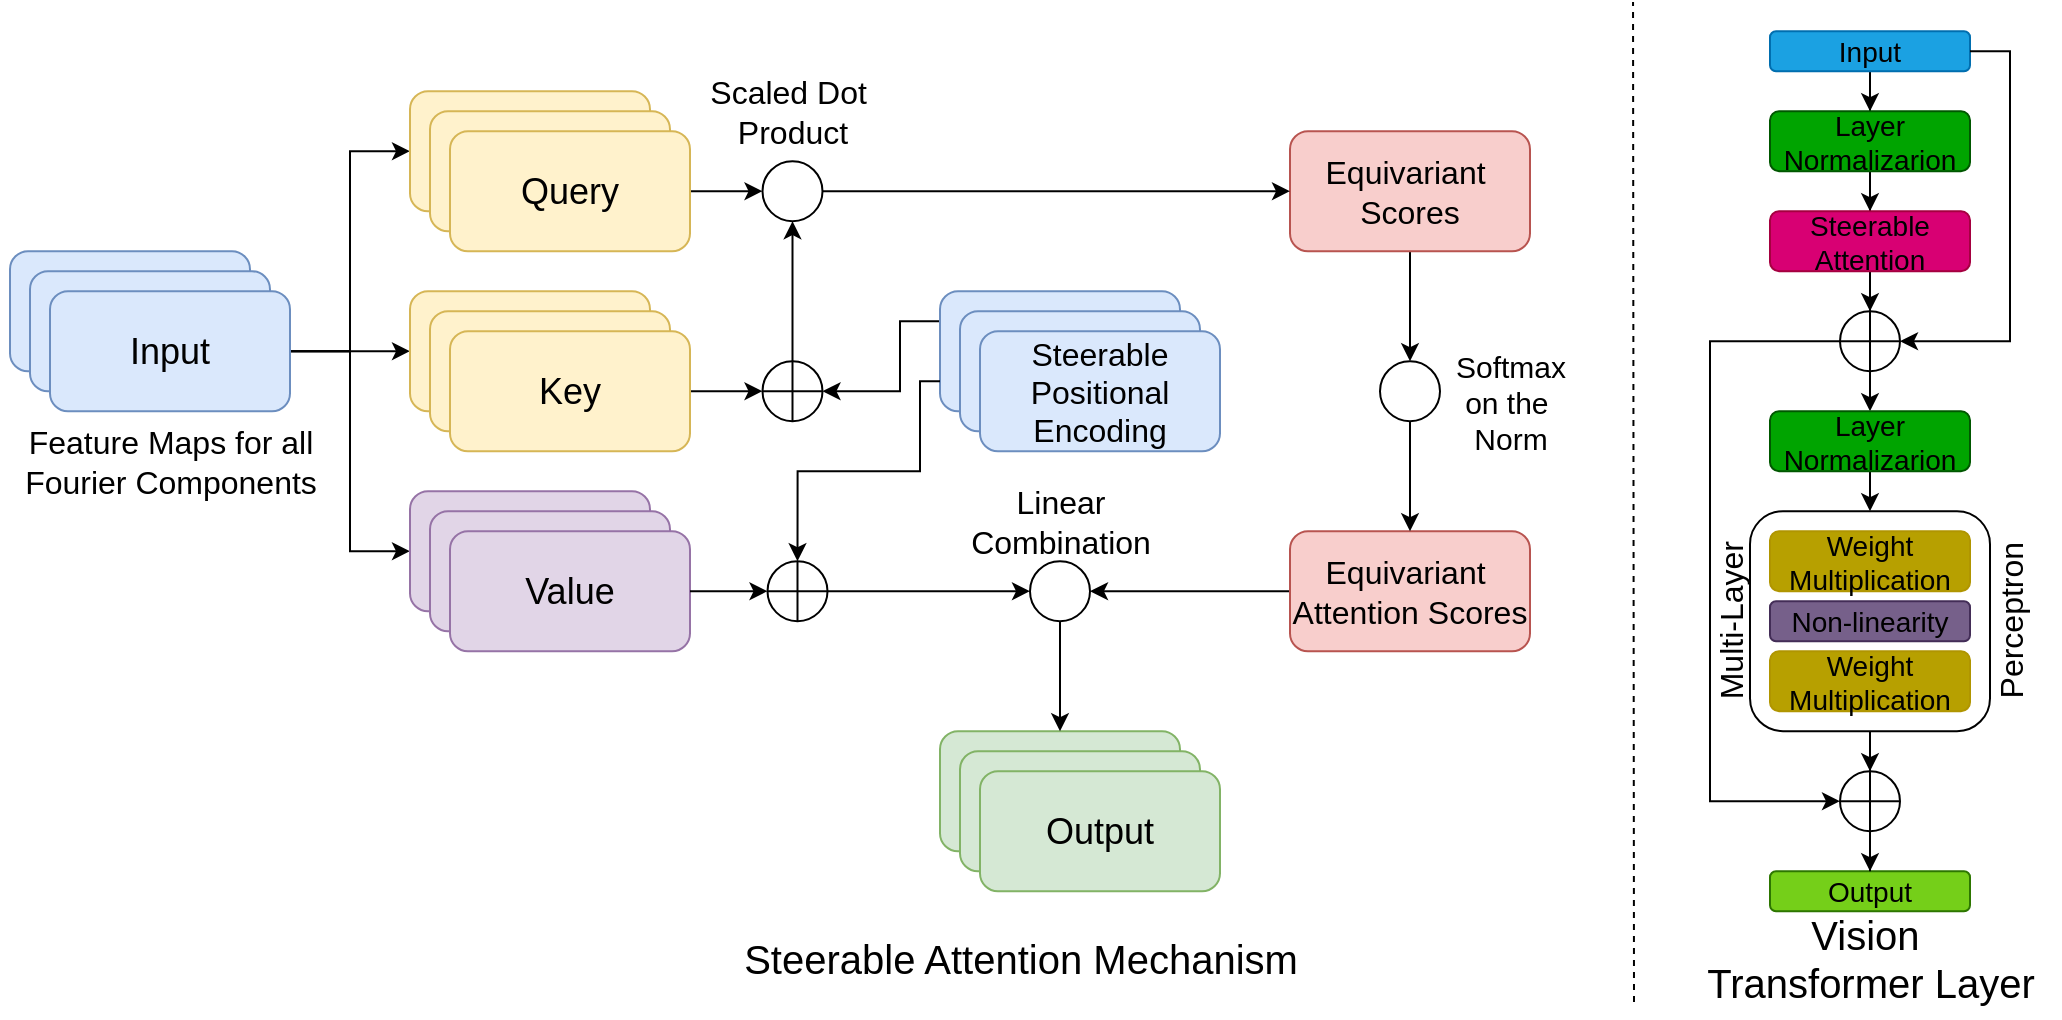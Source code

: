 <mxfile version="28.0.0">
  <diagram name="Page-1" id="BIzrvyEq5QXD6dAisHGM">
    <mxGraphModel dx="1042" dy="534" grid="1" gridSize="10" guides="1" tooltips="1" connect="1" arrows="1" fold="1" page="1" pageScale="1" pageWidth="850" pageHeight="1100" background="#FFFFFF" math="0" shadow="0">
      <root>
        <mxCell id="0" />
        <mxCell id="1" parent="0" />
        <mxCell id="TfKNB9sca7olysMiV7RA-158" value="" style="edgeStyle=orthogonalEdgeStyle;rounded=0;orthogonalLoop=1;jettySize=auto;html=1;" parent="1" source="TfKNB9sca7olysMiV7RA-112" target="TfKNB9sca7olysMiV7RA-155" edge="1">
          <mxGeometry relative="1" as="geometry" />
        </mxCell>
        <mxCell id="TfKNB9sca7olysMiV7RA-112" value="" style="rounded=1;whiteSpace=wrap;html=1;fillColor=none;" parent="1" vertex="1">
          <mxGeometry x="935" y="264.6" width="120" height="110" as="geometry" />
        </mxCell>
        <mxCell id="TfKNB9sca7olysMiV7RA-1" value="" style="rounded=1;whiteSpace=wrap;html=1;fillColor=#dae8fc;strokeColor=#6c8ebf;" parent="1" vertex="1">
          <mxGeometry x="65" y="134.6" width="120" height="60" as="geometry" />
        </mxCell>
        <mxCell id="TfKNB9sca7olysMiV7RA-2" value="" style="rounded=1;whiteSpace=wrap;html=1;fillColor=#dae8fc;strokeColor=#6c8ebf;" parent="1" vertex="1">
          <mxGeometry x="75" y="144.6" width="120" height="60" as="geometry" />
        </mxCell>
        <mxCell id="TfKNB9sca7olysMiV7RA-15" style="edgeStyle=orthogonalEdgeStyle;rounded=0;orthogonalLoop=1;jettySize=auto;html=1;entryX=0;entryY=0.5;entryDx=0;entryDy=0;" parent="1" source="TfKNB9sca7olysMiV7RA-3" target="TfKNB9sca7olysMiV7RA-7" edge="1">
          <mxGeometry relative="1" as="geometry" />
        </mxCell>
        <mxCell id="TfKNB9sca7olysMiV7RA-16" style="edgeStyle=orthogonalEdgeStyle;rounded=0;orthogonalLoop=1;jettySize=auto;html=1;entryX=0;entryY=0.5;entryDx=0;entryDy=0;" parent="1" source="TfKNB9sca7olysMiV7RA-3" target="TfKNB9sca7olysMiV7RA-4" edge="1">
          <mxGeometry relative="1" as="geometry" />
        </mxCell>
        <mxCell id="TfKNB9sca7olysMiV7RA-17" style="edgeStyle=orthogonalEdgeStyle;rounded=0;orthogonalLoop=1;jettySize=auto;html=1;entryX=0;entryY=0.5;entryDx=0;entryDy=0;" parent="1" source="TfKNB9sca7olysMiV7RA-3" target="TfKNB9sca7olysMiV7RA-10" edge="1">
          <mxGeometry relative="1" as="geometry" />
        </mxCell>
        <mxCell id="TfKNB9sca7olysMiV7RA-3" value="&lt;font style=&quot;font-size: 18px;&quot;&gt;Input&lt;/font&gt;" style="rounded=1;whiteSpace=wrap;html=1;fillColor=#dae8fc;strokeColor=#6c8ebf;" parent="1" vertex="1">
          <mxGeometry x="85" y="154.6" width="120" height="60" as="geometry" />
        </mxCell>
        <mxCell id="TfKNB9sca7olysMiV7RA-4" value="" style="rounded=1;whiteSpace=wrap;html=1;fillColor=#fff2cc;strokeColor=#d6b656;" parent="1" vertex="1">
          <mxGeometry x="265" y="54.6" width="120" height="60" as="geometry" />
        </mxCell>
        <mxCell id="TfKNB9sca7olysMiV7RA-5" value="" style="rounded=1;whiteSpace=wrap;html=1;fillColor=#fff2cc;strokeColor=#d6b656;" parent="1" vertex="1">
          <mxGeometry x="275" y="64.6" width="120" height="60" as="geometry" />
        </mxCell>
        <mxCell id="TfKNB9sca7olysMiV7RA-181" value="" style="edgeStyle=orthogonalEdgeStyle;rounded=0;orthogonalLoop=1;jettySize=auto;html=1;" parent="1" source="TfKNB9sca7olysMiV7RA-6" target="TfKNB9sca7olysMiV7RA-180" edge="1">
          <mxGeometry relative="1" as="geometry" />
        </mxCell>
        <mxCell id="TfKNB9sca7olysMiV7RA-6" value="&lt;font style=&quot;font-size: 18px;&quot;&gt;Query&lt;/font&gt;" style="rounded=1;whiteSpace=wrap;html=1;fillColor=#fff2cc;strokeColor=#d6b656;" parent="1" vertex="1">
          <mxGeometry x="285" y="74.6" width="120" height="60" as="geometry" />
        </mxCell>
        <mxCell id="TfKNB9sca7olysMiV7RA-7" value="" style="rounded=1;whiteSpace=wrap;html=1;fillColor=#fff2cc;strokeColor=#d6b656;" parent="1" vertex="1">
          <mxGeometry x="265" y="154.6" width="120" height="60" as="geometry" />
        </mxCell>
        <mxCell id="TfKNB9sca7olysMiV7RA-8" value="" style="rounded=1;whiteSpace=wrap;html=1;fillColor=#fff2cc;strokeColor=#d6b656;" parent="1" vertex="1">
          <mxGeometry x="275" y="164.6" width="120" height="60" as="geometry" />
        </mxCell>
        <mxCell id="TfKNB9sca7olysMiV7RA-175" value="" style="edgeStyle=orthogonalEdgeStyle;rounded=0;orthogonalLoop=1;jettySize=auto;html=1;" parent="1" source="TfKNB9sca7olysMiV7RA-9" target="TfKNB9sca7olysMiV7RA-174" edge="1">
          <mxGeometry relative="1" as="geometry" />
        </mxCell>
        <mxCell id="TfKNB9sca7olysMiV7RA-9" value="&lt;font style=&quot;font-size: 18px;&quot;&gt;Key&lt;/font&gt;" style="rounded=1;whiteSpace=wrap;html=1;fillColor=#fff2cc;strokeColor=#d6b656;" parent="1" vertex="1">
          <mxGeometry x="285" y="174.6" width="120" height="60" as="geometry" />
        </mxCell>
        <mxCell id="TfKNB9sca7olysMiV7RA-10" value="" style="rounded=1;whiteSpace=wrap;html=1;fillColor=#e1d5e7;strokeColor=#9673a6;" parent="1" vertex="1">
          <mxGeometry x="265" y="254.6" width="120" height="60" as="geometry" />
        </mxCell>
        <mxCell id="TfKNB9sca7olysMiV7RA-11" value="" style="rounded=1;whiteSpace=wrap;html=1;fillColor=#e1d5e7;strokeColor=#9673a6;" parent="1" vertex="1">
          <mxGeometry x="275" y="264.6" width="120" height="60" as="geometry" />
        </mxCell>
        <mxCell id="TfKNB9sca7olysMiV7RA-12" value="&lt;font style=&quot;font-size: 18px;&quot;&gt;Value&lt;/font&gt;" style="rounded=1;whiteSpace=wrap;html=1;fillColor=#e1d5e7;strokeColor=#9673a6;" parent="1" vertex="1">
          <mxGeometry x="285" y="274.6" width="120" height="60" as="geometry" />
        </mxCell>
        <mxCell id="TfKNB9sca7olysMiV7RA-176" style="edgeStyle=orthogonalEdgeStyle;rounded=0;orthogonalLoop=1;jettySize=auto;html=1;exitX=0;exitY=0.25;exitDx=0;exitDy=0;exitPerimeter=0;" parent="1" source="TfKNB9sca7olysMiV7RA-18" target="TfKNB9sca7olysMiV7RA-174" edge="1">
          <mxGeometry relative="1" as="geometry">
            <Array as="points">
              <mxPoint x="510" y="169.6" />
              <mxPoint x="510" y="204.6" />
            </Array>
          </mxGeometry>
        </mxCell>
        <mxCell id="TfKNB9sca7olysMiV7RA-18" value="" style="rounded=1;whiteSpace=wrap;html=1;fillColor=#dae8fc;strokeColor=#6c8ebf;points=[[0,0,0,0,0],[0,0.25,0,0,0],[0,0.5,0,0,0],[0,0.75,0,0,0],[0,1,0,0,0],[0.25,0,0,0,0],[0.25,1,0,0,0],[0.5,0,0,0,0],[0.5,1,0,0,0],[0.75,0,0,0,0],[0.75,1,0,0,0],[1,0,0,0,0],[1,0.35,0,0,0],[1,0.5,0,0,0],[1,0.65,0,0,0],[1,1,0,0,0]];" parent="1" vertex="1">
          <mxGeometry x="530" y="154.6" width="120" height="60" as="geometry" />
        </mxCell>
        <mxCell id="TfKNB9sca7olysMiV7RA-19" value="" style="rounded=1;whiteSpace=wrap;html=1;fillColor=#dae8fc;strokeColor=#6c8ebf;" parent="1" vertex="1">
          <mxGeometry x="540" y="164.6" width="120" height="60" as="geometry" />
        </mxCell>
        <mxCell id="TfKNB9sca7olysMiV7RA-20" value="&lt;font style=&quot;font-size: 16px;&quot;&gt;Steerable&lt;/font&gt;&lt;div&gt;&lt;div&gt;&lt;font style=&quot;font-size: 16px;&quot;&gt;Positional&lt;/font&gt;&lt;/div&gt;&lt;div&gt;&lt;font style=&quot;font-size: 16px;&quot;&gt;Encoding&lt;/font&gt;&lt;/div&gt;&lt;/div&gt;" style="rounded=1;whiteSpace=wrap;html=1;fillColor=#dae8fc;strokeColor=#6c8ebf;" parent="1" vertex="1">
          <mxGeometry x="550" y="174.6" width="120" height="60" as="geometry" />
        </mxCell>
        <mxCell id="TfKNB9sca7olysMiV7RA-194" style="edgeStyle=orthogonalEdgeStyle;rounded=0;orthogonalLoop=1;jettySize=auto;html=1;entryX=0.5;entryY=0;entryDx=0;entryDy=0;" parent="1" source="TfKNB9sca7olysMiV7RA-28" target="TfKNB9sca7olysMiV7RA-193" edge="1">
          <mxGeometry relative="1" as="geometry" />
        </mxCell>
        <mxCell id="TfKNB9sca7olysMiV7RA-28" value="&lt;font style=&quot;font-size: 16px;&quot;&gt;Equivariant&amp;nbsp;&lt;/font&gt;&lt;div&gt;&lt;font style=&quot;font-size: 16px;&quot;&gt;Scores&lt;/font&gt;&lt;/div&gt;" style="rounded=1;whiteSpace=wrap;html=1;fillColor=#f8cecc;strokeColor=#b85450;" parent="1" vertex="1">
          <mxGeometry x="705" y="74.6" width="120" height="60" as="geometry" />
        </mxCell>
        <mxCell id="TfKNB9sca7olysMiV7RA-224" style="edgeStyle=orthogonalEdgeStyle;rounded=0;orthogonalLoop=1;jettySize=auto;html=1;entryX=1;entryY=0.5;entryDx=0;entryDy=0;" parent="1" source="TfKNB9sca7olysMiV7RA-34" target="TfKNB9sca7olysMiV7RA-179" edge="1">
          <mxGeometry relative="1" as="geometry" />
        </mxCell>
        <mxCell id="TfKNB9sca7olysMiV7RA-34" value="&lt;font style=&quot;font-size: 16px;&quot;&gt;Equivariant&amp;nbsp;&lt;/font&gt;&lt;div&gt;&lt;font style=&quot;font-size: 16px;&quot;&gt;Attention Scores&lt;/font&gt;&lt;/div&gt;" style="rounded=1;whiteSpace=wrap;html=1;fillColor=#f8cecc;strokeColor=#b85450;" parent="1" vertex="1">
          <mxGeometry x="705" y="274.6" width="120" height="60" as="geometry" />
        </mxCell>
        <mxCell id="TfKNB9sca7olysMiV7RA-63" value="" style="rounded=1;whiteSpace=wrap;html=1;fillColor=#d5e8d4;strokeColor=#82b366;" parent="1" vertex="1">
          <mxGeometry x="530" y="374.6" width="120" height="60" as="geometry" />
        </mxCell>
        <mxCell id="TfKNB9sca7olysMiV7RA-64" value="" style="rounded=1;whiteSpace=wrap;html=1;fillColor=#d5e8d4;strokeColor=#82b366;" parent="1" vertex="1">
          <mxGeometry x="540" y="384.6" width="120" height="60" as="geometry" />
        </mxCell>
        <mxCell id="TfKNB9sca7olysMiV7RA-65" value="&lt;font style=&quot;font-size: 18px;&quot;&gt;Output&lt;/font&gt;" style="rounded=1;whiteSpace=wrap;html=1;fillColor=#d5e8d4;strokeColor=#82b366;" parent="1" vertex="1">
          <mxGeometry x="550" y="394.6" width="120" height="60" as="geometry" />
        </mxCell>
        <mxCell id="TfKNB9sca7olysMiV7RA-88" style="edgeStyle=orthogonalEdgeStyle;rounded=0;orthogonalLoop=1;jettySize=auto;html=1;entryX=0.5;entryY=0;entryDx=0;entryDy=0;" parent="1" source="TfKNB9sca7olysMiV7RA-73" target="TfKNB9sca7olysMiV7RA-74" edge="1">
          <mxGeometry relative="1" as="geometry" />
        </mxCell>
        <mxCell id="TfKNB9sca7olysMiV7RA-73" value="&lt;font style=&quot;font-size: 14px; color: rgb(0, 0, 0);&quot;&gt;Input&lt;/font&gt;" style="rounded=1;whiteSpace=wrap;html=1;fillColor=#1ba1e2;fontColor=#ffffff;strokeColor=#006EAF;" parent="1" vertex="1">
          <mxGeometry x="945" y="24.6" width="100" height="20" as="geometry" />
        </mxCell>
        <mxCell id="TfKNB9sca7olysMiV7RA-90" style="edgeStyle=orthogonalEdgeStyle;rounded=0;orthogonalLoop=1;jettySize=auto;html=1;entryX=0.5;entryY=0;entryDx=0;entryDy=0;" parent="1" source="TfKNB9sca7olysMiV7RA-74" target="TfKNB9sca7olysMiV7RA-75" edge="1">
          <mxGeometry relative="1" as="geometry" />
        </mxCell>
        <mxCell id="TfKNB9sca7olysMiV7RA-74" value="&lt;font style=&quot;font-size: 14px; color: rgb(0, 0, 0);&quot;&gt;Layer&lt;/font&gt;&lt;div&gt;&lt;font style=&quot;font-size: 14px; color: rgb(0, 0, 0);&quot;&gt;Normalizarion&lt;/font&gt;&lt;/div&gt;" style="rounded=1;whiteSpace=wrap;html=1;fillColor=#00A400;fontColor=#ffffff;strokeColor=#005700;" parent="1" vertex="1">
          <mxGeometry x="945" y="64.6" width="100" height="30" as="geometry" />
        </mxCell>
        <mxCell id="TfKNB9sca7olysMiV7RA-164" value="" style="edgeStyle=orthogonalEdgeStyle;rounded=0;orthogonalLoop=1;jettySize=auto;html=1;" parent="1" source="TfKNB9sca7olysMiV7RA-75" target="TfKNB9sca7olysMiV7RA-123" edge="1">
          <mxGeometry relative="1" as="geometry" />
        </mxCell>
        <mxCell id="TfKNB9sca7olysMiV7RA-75" value="&lt;font style=&quot;font-size: 14px; color: rgb(0, 0, 0);&quot;&gt;Steerable&lt;/font&gt;&lt;div&gt;&lt;font style=&quot;font-size: 14px; color: rgb(0, 0, 0);&quot;&gt;Attention&lt;/font&gt;&lt;/div&gt;" style="rounded=1;whiteSpace=wrap;html=1;fillColor=#d80073;fontColor=#ffffff;strokeColor=#A50040;" parent="1" vertex="1">
          <mxGeometry x="945" y="114.6" width="100" height="30" as="geometry" />
        </mxCell>
        <mxCell id="TfKNB9sca7olysMiV7RA-114" style="edgeStyle=orthogonalEdgeStyle;rounded=0;orthogonalLoop=1;jettySize=auto;html=1;entryX=0.5;entryY=0;entryDx=0;entryDy=0;" parent="1" target="TfKNB9sca7olysMiV7RA-112" edge="1">
          <mxGeometry relative="1" as="geometry">
            <mxPoint x="995" y="244.6" as="sourcePoint" />
          </mxGeometry>
        </mxCell>
        <mxCell id="TfKNB9sca7olysMiV7RA-86" value="&lt;font style=&quot;font-size: 14px; color: rgb(0, 0, 0);&quot;&gt;Output&lt;/font&gt;" style="rounded=1;whiteSpace=wrap;html=1;fillColor=#75CF19;fontColor=#ffffff;strokeColor=#2D7600;" parent="1" vertex="1">
          <mxGeometry x="945" y="444.6" width="100" height="20" as="geometry" />
        </mxCell>
        <mxCell id="TfKNB9sca7olysMiV7RA-109" value="&lt;font style=&quot;font-size: 14px; color: rgb(0, 0, 0);&quot;&gt;Weight&lt;/font&gt;&lt;div&gt;&lt;font style=&quot;font-size: 14px; color: rgb(0, 0, 0);&quot;&gt;Multiplication&lt;/font&gt;&lt;/div&gt;" style="rounded=1;whiteSpace=wrap;html=1;fillColor=#B7A000;fontColor=#000000;strokeColor=#B09500;" parent="1" vertex="1">
          <mxGeometry x="945" y="274.6" width="100" height="30" as="geometry" />
        </mxCell>
        <mxCell id="TfKNB9sca7olysMiV7RA-110" value="&lt;font style=&quot;font-size: 14px; color: rgb(0, 0, 0);&quot;&gt;Weight&lt;/font&gt;&lt;div&gt;&lt;font style=&quot;font-size: 14px; color: rgb(0, 0, 0);&quot;&gt;Multiplication&lt;/font&gt;&lt;/div&gt;" style="rounded=1;whiteSpace=wrap;html=1;fillColor=#B7A000;fontColor=#000000;strokeColor=#B09500;" parent="1" vertex="1">
          <mxGeometry x="945" y="334.6" width="100" height="30" as="geometry" />
        </mxCell>
        <mxCell id="TfKNB9sca7olysMiV7RA-111" value="&lt;font style=&quot;font-size: 14px; color: rgb(0, 0, 0);&quot;&gt;Non-linearity&lt;/font&gt;" style="rounded=1;whiteSpace=wrap;html=1;fillColor=#76608a;fontColor=#ffffff;strokeColor=#432D57;" parent="1" vertex="1">
          <mxGeometry x="945" y="309.6" width="100" height="20" as="geometry" />
        </mxCell>
        <mxCell id="TfKNB9sca7olysMiV7RA-167" style="edgeStyle=orthogonalEdgeStyle;rounded=0;orthogonalLoop=1;jettySize=auto;html=1;entryX=0.5;entryY=0;entryDx=0;entryDy=0;" parent="1" source="TfKNB9sca7olysMiV7RA-123" edge="1">
          <mxGeometry relative="1" as="geometry">
            <mxPoint x="995" y="214.6" as="targetPoint" />
          </mxGeometry>
        </mxCell>
        <mxCell id="TfKNB9sca7olysMiV7RA-123" value="" style="verticalLabelPosition=bottom;verticalAlign=top;html=1;shape=mxgraph.flowchart.summing_function;labelBackgroundColor=none;fillColor=none;" parent="1" vertex="1">
          <mxGeometry x="980" y="164.6" width="30" height="30" as="geometry" />
        </mxCell>
        <mxCell id="TfKNB9sca7olysMiV7RA-159" value="" style="edgeStyle=orthogonalEdgeStyle;rounded=0;orthogonalLoop=1;jettySize=auto;html=1;" parent="1" source="TfKNB9sca7olysMiV7RA-155" target="TfKNB9sca7olysMiV7RA-86" edge="1">
          <mxGeometry relative="1" as="geometry" />
        </mxCell>
        <mxCell id="TfKNB9sca7olysMiV7RA-155" value="" style="verticalLabelPosition=bottom;verticalAlign=top;html=1;shape=mxgraph.flowchart.summing_function;labelBackgroundColor=none;fillColor=none;" parent="1" vertex="1">
          <mxGeometry x="980" y="394.6" width="30" height="30" as="geometry" />
        </mxCell>
        <mxCell id="TfKNB9sca7olysMiV7RA-223" style="edgeStyle=orthogonalEdgeStyle;rounded=0;orthogonalLoop=1;jettySize=auto;html=1;entryX=0;entryY=0.5;entryDx=0;entryDy=0;" parent="1" source="TfKNB9sca7olysMiV7RA-170" target="TfKNB9sca7olysMiV7RA-179" edge="1">
          <mxGeometry relative="1" as="geometry" />
        </mxCell>
        <mxCell id="TfKNB9sca7olysMiV7RA-170" value="" style="verticalLabelPosition=bottom;verticalAlign=top;html=1;shape=mxgraph.flowchart.summing_function;labelBackgroundColor=none;fillColor=none;" parent="1" vertex="1">
          <mxGeometry x="443.75" y="289.6" width="30" height="30" as="geometry" />
        </mxCell>
        <mxCell id="TfKNB9sca7olysMiV7RA-171" style="edgeStyle=orthogonalEdgeStyle;rounded=0;orthogonalLoop=1;jettySize=auto;html=1;entryX=0;entryY=0.5;entryDx=0;entryDy=0;entryPerimeter=0;" parent="1" source="TfKNB9sca7olysMiV7RA-12" target="TfKNB9sca7olysMiV7RA-170" edge="1">
          <mxGeometry relative="1" as="geometry" />
        </mxCell>
        <mxCell id="TfKNB9sca7olysMiV7RA-173" style="edgeStyle=orthogonalEdgeStyle;rounded=0;orthogonalLoop=1;jettySize=auto;html=1;exitX=0;exitY=0.75;exitDx=0;exitDy=0;exitPerimeter=0;entryX=0.5;entryY=0;entryDx=0;entryDy=0;entryPerimeter=0;" parent="1" source="TfKNB9sca7olysMiV7RA-18" target="TfKNB9sca7olysMiV7RA-170" edge="1">
          <mxGeometry relative="1" as="geometry">
            <Array as="points">
              <mxPoint x="520" y="199.6" />
              <mxPoint x="520" y="244.6" />
              <mxPoint x="459" y="244.6" />
            </Array>
          </mxGeometry>
        </mxCell>
        <mxCell id="TfKNB9sca7olysMiV7RA-183" style="edgeStyle=orthogonalEdgeStyle;rounded=0;orthogonalLoop=1;jettySize=auto;html=1;entryX=0.5;entryY=1;entryDx=0;entryDy=0;" parent="1" source="TfKNB9sca7olysMiV7RA-174" target="TfKNB9sca7olysMiV7RA-180" edge="1">
          <mxGeometry relative="1" as="geometry" />
        </mxCell>
        <mxCell id="TfKNB9sca7olysMiV7RA-174" value="" style="verticalLabelPosition=bottom;verticalAlign=top;html=1;shape=mxgraph.flowchart.summing_function;labelBackgroundColor=default;fillColor=none;" parent="1" vertex="1">
          <mxGeometry x="441.25" y="189.6" width="30" height="30" as="geometry" />
        </mxCell>
        <mxCell id="TfKNB9sca7olysMiV7RA-187" style="edgeStyle=orthogonalEdgeStyle;rounded=0;orthogonalLoop=1;jettySize=auto;html=1;entryX=0.5;entryY=0;entryDx=0;entryDy=0;" parent="1" source="TfKNB9sca7olysMiV7RA-179" target="TfKNB9sca7olysMiV7RA-63" edge="1">
          <mxGeometry relative="1" as="geometry" />
        </mxCell>
        <mxCell id="TfKNB9sca7olysMiV7RA-179" value="" style="ellipse;whiteSpace=wrap;html=1;aspect=fixed;labelBackgroundColor=none;fillColor=none;" parent="1" vertex="1">
          <mxGeometry x="575" y="289.6" width="30" height="30" as="geometry" />
        </mxCell>
        <mxCell id="TfKNB9sca7olysMiV7RA-182" style="edgeStyle=orthogonalEdgeStyle;rounded=0;orthogonalLoop=1;jettySize=auto;html=1;" parent="1" source="TfKNB9sca7olysMiV7RA-180" target="TfKNB9sca7olysMiV7RA-28" edge="1">
          <mxGeometry relative="1" as="geometry" />
        </mxCell>
        <mxCell id="TfKNB9sca7olysMiV7RA-180" value="" style="ellipse;whiteSpace=wrap;html=1;aspect=fixed;labelBackgroundColor=#FFFFFF;textShadow=0;fillColor=none;" parent="1" vertex="1">
          <mxGeometry x="441.25" y="89.6" width="30" height="30" as="geometry" />
        </mxCell>
        <mxCell id="TfKNB9sca7olysMiV7RA-195" style="edgeStyle=orthogonalEdgeStyle;rounded=0;orthogonalLoop=1;jettySize=auto;html=1;" parent="1" source="TfKNB9sca7olysMiV7RA-193" target="TfKNB9sca7olysMiV7RA-34" edge="1">
          <mxGeometry relative="1" as="geometry" />
        </mxCell>
        <mxCell id="TfKNB9sca7olysMiV7RA-193" value="" style="ellipse;whiteSpace=wrap;html=1;aspect=fixed;labelBackgroundColor=none;fillColor=none;" parent="1" vertex="1">
          <mxGeometry x="750" y="189.6" width="30" height="30" as="geometry" />
        </mxCell>
        <mxCell id="TfKNB9sca7olysMiV7RA-196" value="&lt;font style=&quot;font-size: 16px;&quot;&gt;Linear&lt;/font&gt;&lt;div&gt;&lt;font style=&quot;font-size: 16px;&quot;&gt;Combination&lt;/font&gt;&lt;/div&gt;" style="text;html=1;align=center;verticalAlign=middle;resizable=0;points=[];autosize=1;strokeColor=none;fillColor=none;" parent="1" vertex="1">
          <mxGeometry x="535" y="244.6" width="110" height="50" as="geometry" />
        </mxCell>
        <mxCell id="TfKNB9sca7olysMiV7RA-197" value="&lt;font style=&quot;font-size: 16px;&quot;&gt;Scaled Dot&amp;nbsp;&lt;/font&gt;&lt;div&gt;&lt;font style=&quot;font-size: 16px;&quot;&gt;Product&lt;/font&gt;&lt;/div&gt;" style="text;html=1;align=center;verticalAlign=middle;resizable=0;points=[];autosize=1;strokeColor=none;fillColor=none;" parent="1" vertex="1">
          <mxGeometry x="401.25" y="39.6" width="110" height="50" as="geometry" />
        </mxCell>
        <mxCell id="TfKNB9sca7olysMiV7RA-198" value="&lt;font style=&quot;font-size: 15px;&quot;&gt;Softmax&lt;/font&gt;&lt;div&gt;&lt;div&gt;&lt;font style=&quot;font-size: 15px;&quot;&gt;on the&amp;nbsp;&lt;/font&gt;&lt;/div&gt;&lt;div&gt;&lt;font style=&quot;font-size: 15px;&quot;&gt;Norm&lt;/font&gt;&lt;/div&gt;&lt;/div&gt;" style="text;html=1;align=center;verticalAlign=middle;resizable=0;points=[];autosize=1;strokeColor=none;fillColor=none;" parent="1" vertex="1">
          <mxGeometry x="775" y="174.6" width="80" height="70" as="geometry" />
        </mxCell>
        <mxCell id="TfKNB9sca7olysMiV7RA-199" value="Multi-Layer" style="text;html=1;align=center;verticalAlign=middle;resizable=0;points=[];autosize=1;strokeColor=none;fillColor=none;rotation=270;fontSize=16;" parent="1" vertex="1">
          <mxGeometry x="875" y="304.6" width="100" height="30" as="geometry" />
        </mxCell>
        <mxCell id="TfKNB9sca7olysMiV7RA-200" value="Perceptron" style="text;html=1;align=center;verticalAlign=middle;resizable=0;points=[];autosize=1;strokeColor=none;fillColor=none;rotation=270;fontSize=16;" parent="1" vertex="1">
          <mxGeometry x="1015" y="304.6" width="100" height="30" as="geometry" />
        </mxCell>
        <mxCell id="TfKNB9sca7olysMiV7RA-201" value="&lt;font style=&quot;font-size: 16px;&quot;&gt;Feature Maps for all&lt;/font&gt;&lt;div&gt;&lt;font style=&quot;font-size: 16px;&quot;&gt;Fourier Components&lt;/font&gt;&lt;/div&gt;" style="text;html=1;align=center;verticalAlign=middle;resizable=0;points=[];autosize=1;strokeColor=none;fillColor=none;" parent="1" vertex="1">
          <mxGeometry x="60" y="214.6" width="170" height="50" as="geometry" />
        </mxCell>
        <mxCell id="TfKNB9sca7olysMiV7RA-203" style="edgeStyle=orthogonalEdgeStyle;rounded=0;orthogonalLoop=1;jettySize=auto;html=1;entryX=1;entryY=0.5;entryDx=0;entryDy=0;entryPerimeter=0;" parent="1" source="TfKNB9sca7olysMiV7RA-73" target="TfKNB9sca7olysMiV7RA-123" edge="1">
          <mxGeometry relative="1" as="geometry">
            <Array as="points">
              <mxPoint x="1065" y="34.6" />
              <mxPoint x="1065" y="179.6" />
            </Array>
          </mxGeometry>
        </mxCell>
        <mxCell id="TfKNB9sca7olysMiV7RA-211" style="edgeStyle=orthogonalEdgeStyle;rounded=0;orthogonalLoop=1;jettySize=auto;html=1;entryX=0;entryY=0.5;entryDx=0;entryDy=0;entryPerimeter=0;" parent="1" source="TfKNB9sca7olysMiV7RA-123" target="TfKNB9sca7olysMiV7RA-155" edge="1">
          <mxGeometry relative="1" as="geometry">
            <Array as="points">
              <mxPoint x="915" y="179.6" />
              <mxPoint x="915" y="409.6" />
            </Array>
          </mxGeometry>
        </mxCell>
        <mxCell id="TfKNB9sca7olysMiV7RA-218" value="" style="endArrow=none;dashed=1;html=1;rounded=0;" parent="1" edge="1">
          <mxGeometry width="50" height="50" relative="1" as="geometry">
            <mxPoint x="877" y="510" as="sourcePoint" />
            <mxPoint x="876.52" y="10" as="targetPoint" />
          </mxGeometry>
        </mxCell>
        <mxCell id="TfKNB9sca7olysMiV7RA-219" value="&lt;font style=&quot;font-size: 20px;&quot;&gt;Steerable Attention Mechanism&lt;/font&gt;" style="text;html=1;align=center;verticalAlign=middle;resizable=0;points=[];autosize=1;strokeColor=none;fillColor=none;" parent="1" vertex="1">
          <mxGeometry x="420" y="467.6" width="300" height="40" as="geometry" />
        </mxCell>
        <mxCell id="TfKNB9sca7olysMiV7RA-220" value="&lt;font style=&quot;font-size: 20px;&quot;&gt;Vision&amp;nbsp;&lt;/font&gt;&lt;div&gt;&lt;font style=&quot;font-size: 20px;&quot;&gt;Transformer&amp;nbsp;&lt;/font&gt;&lt;span style=&quot;font-size: 20px; background-color: transparent; color: light-dark(rgb(0, 0, 0), rgb(255, 255, 255));&quot;&gt;Layer&lt;/span&gt;&lt;/div&gt;" style="text;html=1;align=center;verticalAlign=middle;resizable=0;points=[];autosize=1;strokeColor=none;fillColor=none;" parent="1" vertex="1">
          <mxGeometry x="900" y="457.6" width="190" height="60" as="geometry" />
        </mxCell>
        <mxCell id="TfKNB9sca7olysMiV7RA-225" value="&lt;font style=&quot;font-size: 14px; color: rgb(0, 0, 0);&quot;&gt;Layer&lt;/font&gt;&lt;div&gt;&lt;font style=&quot;font-size: 14px; color: rgb(0, 0, 0);&quot;&gt;Normalizarion&lt;/font&gt;&lt;/div&gt;" style="rounded=1;whiteSpace=wrap;html=1;fillColor=#00A400;fontColor=#ffffff;strokeColor=#005700;" parent="1" vertex="1">
          <mxGeometry x="945" y="214.6" width="100" height="30" as="geometry" />
        </mxCell>
      </root>
    </mxGraphModel>
  </diagram>
</mxfile>

